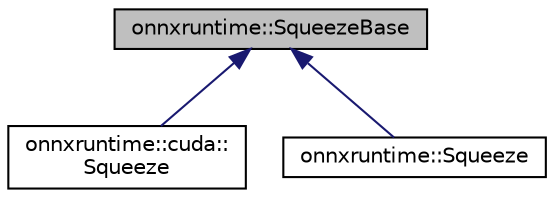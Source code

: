 digraph "onnxruntime::SqueezeBase"
{
  edge [fontname="Helvetica",fontsize="10",labelfontname="Helvetica",labelfontsize="10"];
  node [fontname="Helvetica",fontsize="10",shape=record];
  Node0 [label="onnxruntime::SqueezeBase",height=0.2,width=0.4,color="black", fillcolor="grey75", style="filled", fontcolor="black"];
  Node0 -> Node1 [dir="back",color="midnightblue",fontsize="10",style="solid",fontname="Helvetica"];
  Node1 [label="onnxruntime::cuda::\lSqueeze",height=0.2,width=0.4,color="black", fillcolor="white", style="filled",URL="$classonnxruntime_1_1cuda_1_1Squeeze.html"];
  Node0 -> Node2 [dir="back",color="midnightblue",fontsize="10",style="solid",fontname="Helvetica"];
  Node2 [label="onnxruntime::Squeeze",height=0.2,width=0.4,color="black", fillcolor="white", style="filled",URL="$classonnxruntime_1_1Squeeze.html"];
}
